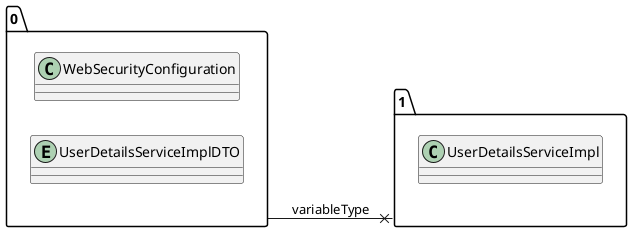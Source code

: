@startuml 
allow_mixing
left to right direction
package "0"{
class WebSecurityConfiguration
entity UserDetailsServiceImplDTO

}
package "1"{
class UserDetailsServiceImpl

}
"0" --x "1":variableType
@enduml